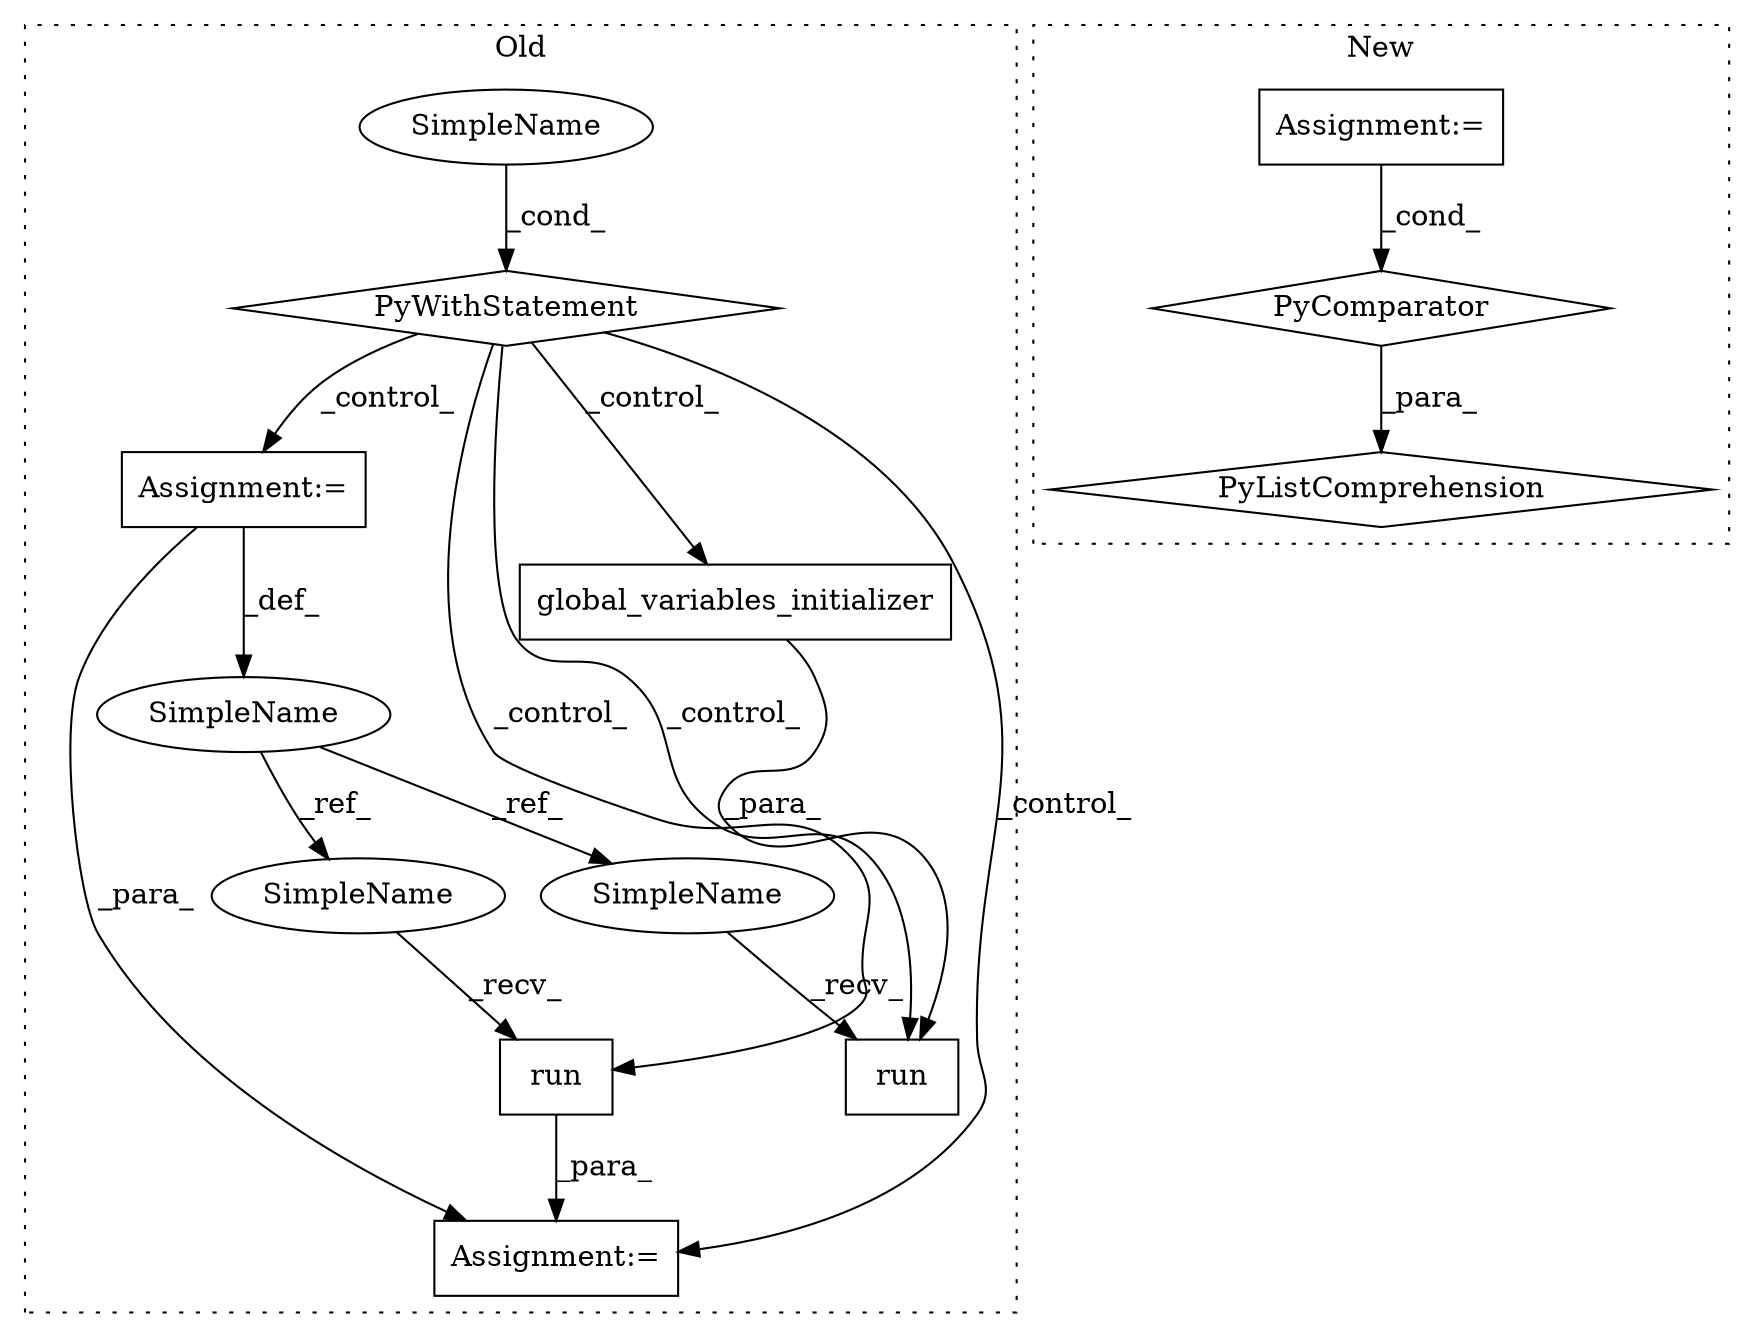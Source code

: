 digraph G {
subgraph cluster0 {
1 [label="global_variables_initializer" a="32" s="5964" l="30" shape="box"];
5 [label="SimpleName" a="42" s="" l="" shape="ellipse"];
6 [label="PyWithStatement" a="104" s="5808,5848" l="10,2" shape="diamond"];
7 [label="run" a="32" s="6024,6031" l="4,1" shape="box"];
8 [label="SimpleName" a="42" s="5864" l="4" shape="ellipse"];
9 [label="run" a="32" s="5939,5994" l="4,1" shape="box"];
10 [label="Assignment:=" a="7" s="6018" l="1" shape="box"];
11 [label="Assignment:=" a="7" s="5864" l="4" shape="box"];
12 [label="SimpleName" a="42" s="5934" l="4" shape="ellipse"];
13 [label="SimpleName" a="42" s="6019" l="4" shape="ellipse"];
label = "Old";
style="dotted";
}
subgraph cluster1 {
2 [label="PyListComprehension" a="109" s="5146" l="150" shape="diamond"];
3 [label="PyComparator" a="113" s="5259" l="29" shape="diamond"];
4 [label="Assignment:=" a="7" s="5259" l="29" shape="box"];
label = "New";
style="dotted";
}
1 -> 9 [label="_para_"];
3 -> 2 [label="_para_"];
4 -> 3 [label="_cond_"];
5 -> 6 [label="_cond_"];
6 -> 9 [label="_control_"];
6 -> 11 [label="_control_"];
6 -> 7 [label="_control_"];
6 -> 1 [label="_control_"];
6 -> 10 [label="_control_"];
7 -> 10 [label="_para_"];
8 -> 13 [label="_ref_"];
8 -> 12 [label="_ref_"];
11 -> 10 [label="_para_"];
11 -> 8 [label="_def_"];
12 -> 9 [label="_recv_"];
13 -> 7 [label="_recv_"];
}